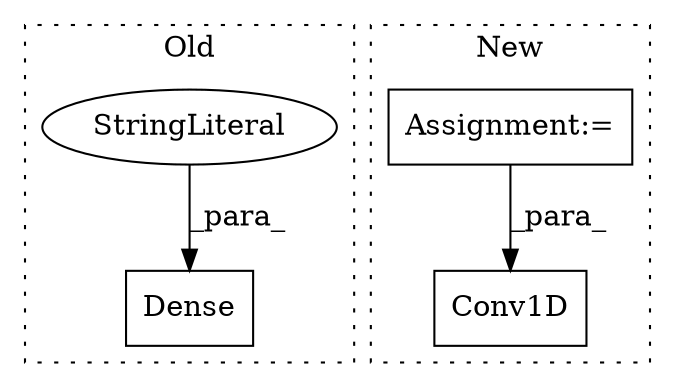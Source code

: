 digraph G {
subgraph cluster0 {
1 [label="Dense" a="32" s="826,846" l="6,1" shape="box"];
3 [label="StringLiteral" a="45" s="837" l="9" shape="ellipse"];
label = "Old";
style="dotted";
}
subgraph cluster1 {
2 [label="Conv1D" a="32" s="787,805" l="7,1" shape="box"];
4 [label="Assignment:=" a="7" s="739" l="1" shape="box"];
label = "New";
style="dotted";
}
3 -> 1 [label="_para_"];
4 -> 2 [label="_para_"];
}
